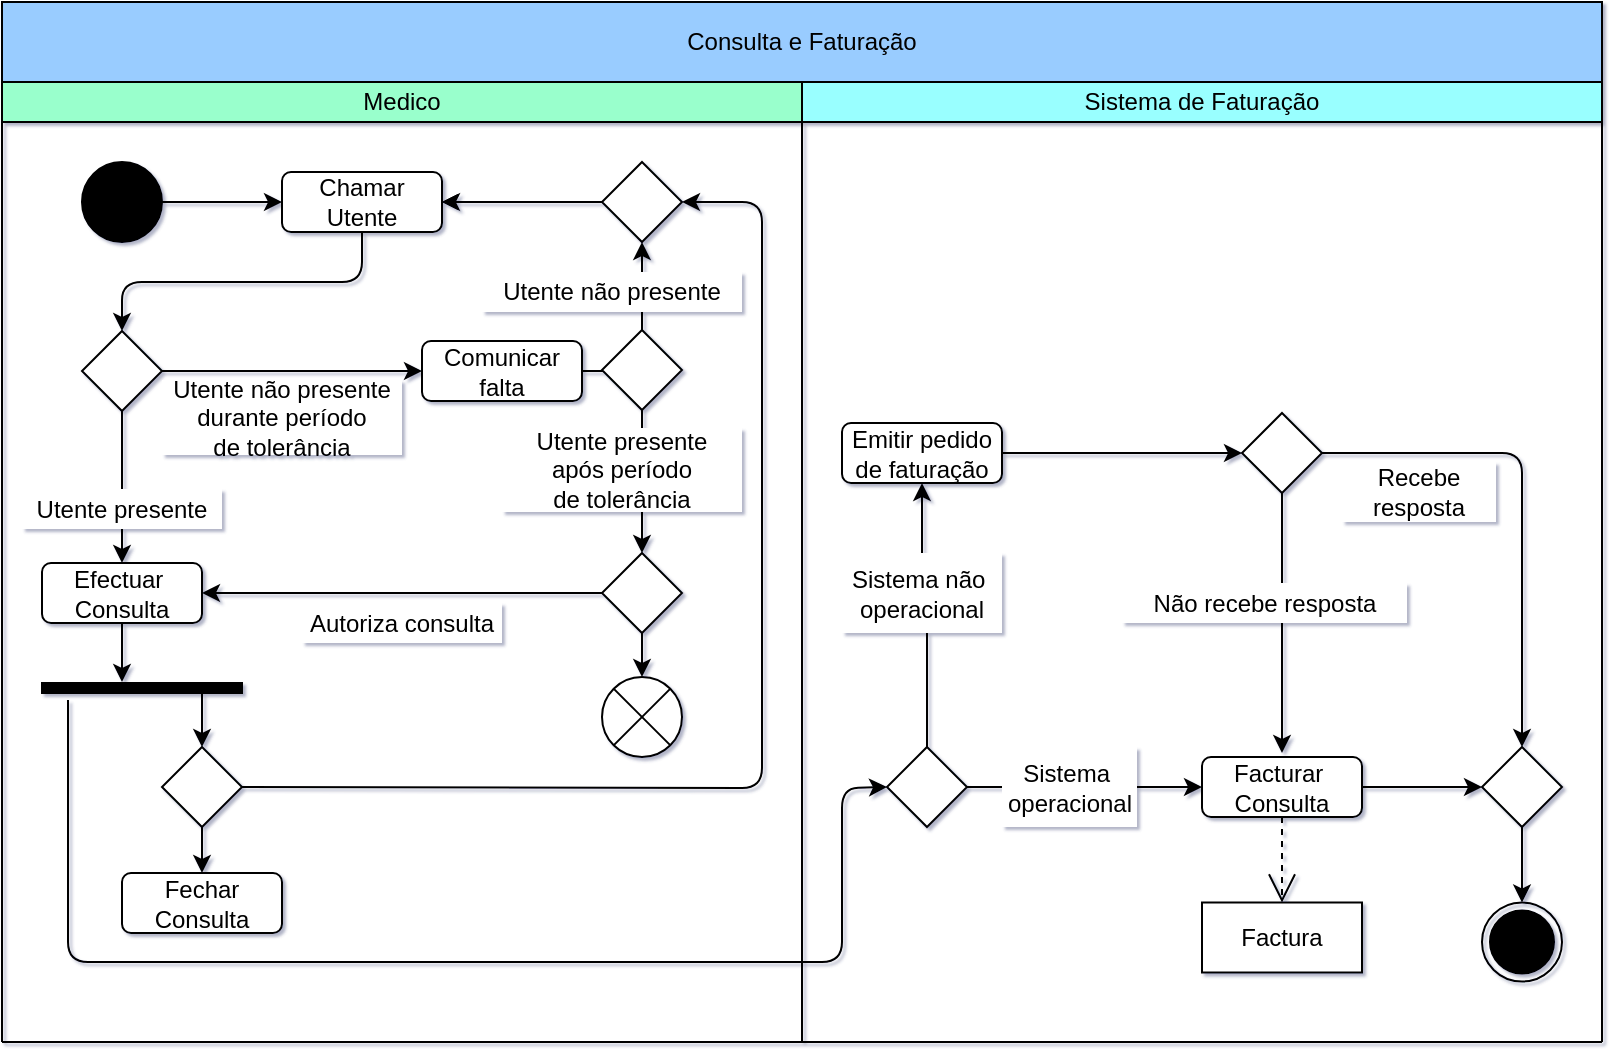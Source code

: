 <mxfile version="14.2.6" type="device"><diagram id="YFGlAYK9PAXo96AUDGe2" name="Page-1"><mxGraphModel dx="868" dy="425" grid="1" gridSize="10" guides="1" tooltips="1" connect="1" arrows="1" fold="1" page="1" pageScale="1" pageWidth="850" pageHeight="1100" background="none" math="0" shadow="1"><root><mxCell id="0"/><mxCell id="1" parent="0"/><mxCell id="7psXk7r1a1WP9reYpq1i-5" value="Medico" style="rounded=0;whiteSpace=wrap;html=1;fillColor=#99FFCC;" parent="1" vertex="1"><mxGeometry y="40" width="400" height="20" as="geometry"/></mxCell><mxCell id="7psXk7r1a1WP9reYpq1i-6" value="Sistema de Faturação" style="rounded=0;whiteSpace=wrap;html=1;fillColor=#99FFFF;" parent="1" vertex="1"><mxGeometry x="400" y="40" width="400" height="20" as="geometry"/></mxCell><mxCell id="7psXk7r1a1WP9reYpq1i-9" value="" style="endArrow=none;html=1;entryX=0;entryY=1;entryDx=0;entryDy=0;" parent="1" edge="1"><mxGeometry width="50" height="50" relative="1" as="geometry"><mxPoint x="400" y="520" as="sourcePoint"/><mxPoint x="400.0" y="40" as="targetPoint"/></mxGeometry></mxCell><mxCell id="7psXk7r1a1WP9reYpq1i-12" value="Consulta e Faturação" style="rounded=0;whiteSpace=wrap;html=1;fillColor=#99CCFF;" parent="1" vertex="1"><mxGeometry width="800" height="40" as="geometry"/></mxCell><mxCell id="bw2T76rMl5xnwU-B3HPx-27" value="Chamar&lt;br&gt;Utente" style="rounded=1;whiteSpace=wrap;html=1;fillColor=#FFFFFF;" parent="1" vertex="1"><mxGeometry x="140" y="85" width="80" height="30" as="geometry"/></mxCell><mxCell id="i6Hd0tmlhIieTVs5hyZg-30" style="edgeStyle=orthogonalEdgeStyle;rounded=0;orthogonalLoop=1;jettySize=auto;html=1;entryX=0.5;entryY=0;entryDx=0;entryDy=0;" parent="1" source="bw2T76rMl5xnwU-B3HPx-29" target="bw2T76rMl5xnwU-B3HPx-35" edge="1"><mxGeometry relative="1" as="geometry"><mxPoint x="65" y="420.5" as="targetPoint"/></mxGeometry></mxCell><mxCell id="bw2T76rMl5xnwU-B3HPx-29" value="" style="rhombus;whiteSpace=wrap;html=1;fillColor=#FFFFFF;" parent="1" vertex="1"><mxGeometry x="80" y="372.5" width="40" height="40" as="geometry"/></mxCell><mxCell id="bw2T76rMl5xnwU-B3HPx-35" value="Fechar&lt;br&gt;Consulta" style="rounded=1;whiteSpace=wrap;html=1;fillColor=#FFFFFF;" parent="1" vertex="1"><mxGeometry x="60" y="435.5" width="80" height="30" as="geometry"/></mxCell><mxCell id="bw2T76rMl5xnwU-B3HPx-41" value="" style="endArrow=classic;html=1;entryX=1;entryY=0.5;entryDx=0;entryDy=0;" parent="1" source="i6Hd0tmlhIieTVs5hyZg-3" target="bw2T76rMl5xnwU-B3HPx-27" edge="1"><mxGeometry width="50" height="50" relative="1" as="geometry"><mxPoint x="330" y="215" as="sourcePoint"/><mxPoint x="-460" y="175" as="targetPoint"/><Array as="points"/></mxGeometry></mxCell><mxCell id="i6Hd0tmlhIieTVs5hyZg-6" style="edgeStyle=orthogonalEdgeStyle;rounded=0;orthogonalLoop=1;jettySize=auto;html=1;entryX=0.5;entryY=0;entryDx=0;entryDy=0;" parent="1" source="bw2T76rMl5xnwU-B3HPx-45" target="i6Hd0tmlhIieTVs5hyZg-1" edge="1"><mxGeometry relative="1" as="geometry"/></mxCell><mxCell id="i6Hd0tmlhIieTVs5hyZg-36" style="edgeStyle=orthogonalEdgeStyle;rounded=0;orthogonalLoop=1;jettySize=auto;html=1;entryX=0;entryY=0.5;entryDx=0;entryDy=0;" parent="1" source="bw2T76rMl5xnwU-B3HPx-45" target="bw2T76rMl5xnwU-B3HPx-62" edge="1"><mxGeometry relative="1" as="geometry"/></mxCell><mxCell id="bw2T76rMl5xnwU-B3HPx-45" value="" style="rhombus;whiteSpace=wrap;html=1;fillColor=#FFFFFF;" parent="1" vertex="1"><mxGeometry x="40" y="164.5" width="40" height="40" as="geometry"/></mxCell><mxCell id="bw2T76rMl5xnwU-B3HPx-61" value="Utente não presente&lt;br&gt;durante período&lt;br&gt;de tolerância" style="text;html=1;strokeColor=none;align=center;verticalAlign=middle;whiteSpace=wrap;rounded=0;fillColor=#ffffff;" parent="1" vertex="1"><mxGeometry x="80" y="189" width="120" height="37.5" as="geometry"/></mxCell><mxCell id="bw2T76rMl5xnwU-B3HPx-67" style="edgeStyle=orthogonalEdgeStyle;rounded=0;orthogonalLoop=1;jettySize=auto;html=1;entryX=1;entryY=0.5;entryDx=0;entryDy=0;endArrow=open;endFill=0;" parent="1" source="i6Hd0tmlhIieTVs5hyZg-3" target="bw2T76rMl5xnwU-B3HPx-27" edge="1"><mxGeometry relative="1" as="geometry"><Array as="points"/></mxGeometry></mxCell><mxCell id="i6Hd0tmlhIieTVs5hyZg-22" style="edgeStyle=orthogonalEdgeStyle;rounded=0;orthogonalLoop=1;jettySize=auto;html=1;entryX=0;entryY=0.5;entryDx=0;entryDy=0;" parent="1" source="bw2T76rMl5xnwU-B3HPx-62" target="i6Hd0tmlhIieTVs5hyZg-21" edge="1"><mxGeometry relative="1" as="geometry"/></mxCell><mxCell id="bw2T76rMl5xnwU-B3HPx-62" value="Comunicar&lt;br&gt;falta" style="rounded=1;whiteSpace=wrap;html=1;fillColor=#FFFFFF;" parent="1" vertex="1"><mxGeometry x="210" y="169.5" width="80" height="30" as="geometry"/></mxCell><mxCell id="bw2T76rMl5xnwU-B3HPx-48" value="Utente presente" style="text;html=1;strokeColor=none;align=center;verticalAlign=middle;whiteSpace=wrap;rounded=0;fillColor=#ffffff;" parent="1" vertex="1"><mxGeometry x="10" y="243.5" width="100" height="20" as="geometry"/></mxCell><mxCell id="i6Hd0tmlhIieTVs5hyZg-31" style="edgeStyle=orthogonalEdgeStyle;rounded=0;orthogonalLoop=1;jettySize=auto;html=1;entryX=0.4;entryY=-0.1;entryDx=0;entryDy=0;entryPerimeter=0;" parent="1" source="i6Hd0tmlhIieTVs5hyZg-1" target="QU0b9puTm_9dcZXzaJtI-67" edge="1"><mxGeometry relative="1" as="geometry"><mxPoint x="60" y="327.5" as="targetPoint"/></mxGeometry></mxCell><mxCell id="i6Hd0tmlhIieTVs5hyZg-1" value="Efectuar&amp;nbsp;&lt;br&gt;Consulta" style="rounded=1;whiteSpace=wrap;html=1;fillColor=#FFFFFF;" parent="1" vertex="1"><mxGeometry x="20" y="280.5" width="80" height="30" as="geometry"/></mxCell><mxCell id="i6Hd0tmlhIieTVs5hyZg-3" value="" style="rhombus;whiteSpace=wrap;html=1;fillColor=#FFFFFF;" parent="1" vertex="1"><mxGeometry x="300" y="80" width="40" height="40" as="geometry"/></mxCell><mxCell id="i6Hd0tmlhIieTVs5hyZg-23" style="edgeStyle=orthogonalEdgeStyle;rounded=0;orthogonalLoop=1;jettySize=auto;html=1;entryX=0.5;entryY=1;entryDx=0;entryDy=0;" parent="1" source="i6Hd0tmlhIieTVs5hyZg-21" target="i6Hd0tmlhIieTVs5hyZg-3" edge="1"><mxGeometry relative="1" as="geometry"/></mxCell><mxCell id="QU0b9puTm_9dcZXzaJtI-82" style="edgeStyle=orthogonalEdgeStyle;rounded=1;orthogonalLoop=1;jettySize=auto;html=1;shadow=0;strokeColor=#000000;" parent="1" source="i6Hd0tmlhIieTVs5hyZg-21" target="QU0b9puTm_9dcZXzaJtI-81" edge="1"><mxGeometry relative="1" as="geometry"/></mxCell><mxCell id="i6Hd0tmlhIieTVs5hyZg-21" value="" style="rhombus;whiteSpace=wrap;html=1;fillColor=#FFFFFF;" parent="1" vertex="1"><mxGeometry x="300" y="164" width="40" height="40" as="geometry"/></mxCell><mxCell id="i6Hd0tmlhIieTVs5hyZg-26" value="Utente&amp;nbsp;presente&lt;br&gt;após período&lt;br&gt;de tolerância" style="text;html=1;strokeColor=none;align=center;verticalAlign=middle;whiteSpace=wrap;rounded=0;fillColor=#ffffff;" parent="1" vertex="1"><mxGeometry x="250" y="213" width="120" height="42" as="geometry"/></mxCell><mxCell id="i6Hd0tmlhIieTVs5hyZg-28" value="Utente não presente" style="text;html=1;strokeColor=none;align=center;verticalAlign=middle;whiteSpace=wrap;rounded=0;fillColor=#ffffff;" parent="1" vertex="1"><mxGeometry x="240" y="135" width="130" height="20" as="geometry"/></mxCell><mxCell id="i6Hd0tmlhIieTVs5hyZg-41" value="" style="endArrow=none;html=1;entryX=0;entryY=1;entryDx=0;entryDy=0;" parent="1" edge="1"><mxGeometry width="50" height="50" relative="1" as="geometry"><mxPoint x="800" y="520" as="sourcePoint"/><mxPoint x="800" y="60" as="targetPoint"/></mxGeometry></mxCell><mxCell id="i6Hd0tmlhIieTVs5hyZg-45" style="edgeStyle=orthogonalEdgeStyle;rounded=0;orthogonalLoop=1;jettySize=auto;html=1;entryX=0;entryY=0.5;entryDx=0;entryDy=0;" parent="1" source="i6Hd0tmlhIieTVs5hyZg-42" target="i6Hd0tmlhIieTVs5hyZg-44" edge="1"><mxGeometry relative="1" as="geometry"><mxPoint x="660" y="415.5" as="targetPoint"/></mxGeometry></mxCell><mxCell id="QU0b9puTm_9dcZXzaJtI-76" style="edgeStyle=orthogonalEdgeStyle;rounded=1;orthogonalLoop=1;jettySize=auto;html=1;entryX=0.5;entryY=1;entryDx=0;entryDy=0;shadow=0;strokeColor=#000000;" parent="1" source="i6Hd0tmlhIieTVs5hyZg-42" target="QU0b9puTm_9dcZXzaJtI-2" edge="1"><mxGeometry relative="1" as="geometry"/></mxCell><mxCell id="i6Hd0tmlhIieTVs5hyZg-42" value="" style="rhombus;whiteSpace=wrap;html=1;fillColor=#FFFFFF;" parent="1" vertex="1"><mxGeometry x="442.5" y="372.5" width="40" height="40" as="geometry"/></mxCell><mxCell id="QU0b9puTm_9dcZXzaJtI-80" style="edgeStyle=orthogonalEdgeStyle;rounded=1;orthogonalLoop=1;jettySize=auto;html=1;entryX=0;entryY=0.5;entryDx=0;entryDy=0;shadow=0;strokeColor=#000000;" parent="1" source="i6Hd0tmlhIieTVs5hyZg-44" target="QU0b9puTm_9dcZXzaJtI-74" edge="1"><mxGeometry relative="1" as="geometry"/></mxCell><mxCell id="i6Hd0tmlhIieTVs5hyZg-44" value="Facturar&amp;nbsp;&lt;br&gt;Consulta" style="rounded=1;whiteSpace=wrap;html=1;fillColor=#FFFFFF;" parent="1" vertex="1"><mxGeometry x="600" y="377.5" width="80" height="30" as="geometry"/></mxCell><mxCell id="QU0b9puTm_9dcZXzaJtI-72" style="edgeStyle=orthogonalEdgeStyle;rounded=1;orthogonalLoop=1;jettySize=auto;html=1;entryX=0;entryY=0.5;entryDx=0;entryDy=0;shadow=0;strokeColor=#000000;" parent="1" source="QU0b9puTm_9dcZXzaJtI-2" target="QU0b9puTm_9dcZXzaJtI-7" edge="1"><mxGeometry relative="1" as="geometry"/></mxCell><mxCell id="QU0b9puTm_9dcZXzaJtI-2" value="Emitir pedido&lt;br&gt;de faturação" style="rounded=1;whiteSpace=wrap;html=1;fillColor=#FFFFFF;" parent="1" vertex="1"><mxGeometry x="420" y="210.5" width="80" height="30" as="geometry"/></mxCell><mxCell id="QU0b9puTm_9dcZXzaJtI-4" value="Sistema não&amp;nbsp;&lt;br&gt;operacional" style="text;html=1;strokeColor=none;align=center;verticalAlign=middle;whiteSpace=wrap;rounded=0;fillColor=#ffffff;" parent="1" vertex="1"><mxGeometry x="420" y="275.5" width="80" height="40" as="geometry"/></mxCell><mxCell id="QU0b9puTm_9dcZXzaJtI-73" style="edgeStyle=orthogonalEdgeStyle;rounded=1;orthogonalLoop=1;jettySize=auto;html=1;shadow=0;strokeColor=#000000;" parent="1" source="QU0b9puTm_9dcZXzaJtI-7" edge="1"><mxGeometry relative="1" as="geometry"><mxPoint x="640" y="375.5" as="targetPoint"/></mxGeometry></mxCell><mxCell id="QU0b9puTm_9dcZXzaJtI-7" value="" style="rhombus;whiteSpace=wrap;html=1;fillColor=#FFFFFF;" parent="1" vertex="1"><mxGeometry x="620" y="205.5" width="40" height="40" as="geometry"/></mxCell><mxCell id="QU0b9puTm_9dcZXzaJtI-10" value="" style="ellipse;html=1;shape=endState;fillColor=#000000;" parent="1" vertex="1"><mxGeometry x="740" y="450.25" width="40" height="39.5" as="geometry"/></mxCell><mxCell id="QU0b9puTm_9dcZXzaJtI-12" value="Recebe &lt;br&gt;resposta" style="text;html=1;strokeColor=none;align=center;verticalAlign=middle;whiteSpace=wrap;rounded=0;fillColor=#ffffff;" parent="1" vertex="1"><mxGeometry x="670" y="230" width="77" height="30" as="geometry"/></mxCell><mxCell id="QU0b9puTm_9dcZXzaJtI-13" value="Não recebe resposta" style="text;html=1;strokeColor=none;align=center;verticalAlign=middle;whiteSpace=wrap;rounded=0;fillColor=#ffffff;" parent="1" vertex="1"><mxGeometry x="560" y="290.5" width="142.5" height="20" as="geometry"/></mxCell><mxCell id="QU0b9puTm_9dcZXzaJtI-57" value="" style="endArrow=none;html=1;" parent="1" edge="1"><mxGeometry width="50" height="50" relative="1" as="geometry"><mxPoint y="520" as="sourcePoint"/><mxPoint x="800" y="520" as="targetPoint"/></mxGeometry></mxCell><mxCell id="QU0b9puTm_9dcZXzaJtI-67" value="" style="rounded=0;whiteSpace=wrap;html=1;strokeColor=#000000;fillColor=#000000;" parent="1" vertex="1"><mxGeometry x="20" y="340.5" width="100" height="5" as="geometry"/></mxCell><mxCell id="QU0b9puTm_9dcZXzaJtI-69" value="" style="endArrow=classic;html=1;shadow=0;strokeColor=#000000;entryX=0.5;entryY=0;entryDx=0;entryDy=0;" parent="1" target="bw2T76rMl5xnwU-B3HPx-29" edge="1"><mxGeometry width="50" height="50" relative="1" as="geometry"><mxPoint x="100" y="350" as="sourcePoint"/><mxPoint x="270" y="412.5" as="targetPoint"/><Array as="points"><mxPoint x="100" y="342.5"/></Array></mxGeometry></mxCell><mxCell id="QU0b9puTm_9dcZXzaJtI-70" value="" style="endArrow=classic;html=1;shadow=0;strokeColor=#000000;entryX=0;entryY=0.5;entryDx=0;entryDy=0;" parent="1" target="i6Hd0tmlhIieTVs5hyZg-42" edge="1"><mxGeometry width="50" height="50" relative="1" as="geometry"><mxPoint x="33" y="349" as="sourcePoint"/><mxPoint x="680" y="565.5" as="targetPoint"/><Array as="points"><mxPoint x="33" y="480"/><mxPoint x="420" y="480"/><mxPoint x="420" y="393"/></Array></mxGeometry></mxCell><mxCell id="iAiIO5Q0SbPZCAIJToCs-5" style="edgeStyle=orthogonalEdgeStyle;rounded=0;orthogonalLoop=1;jettySize=auto;html=1;" parent="1" source="QU0b9puTm_9dcZXzaJtI-74" target="QU0b9puTm_9dcZXzaJtI-10" edge="1"><mxGeometry relative="1" as="geometry"/></mxCell><mxCell id="QU0b9puTm_9dcZXzaJtI-74" value="" style="rhombus;whiteSpace=wrap;html=1;fillColor=#FFFFFF;" parent="1" vertex="1"><mxGeometry x="740" y="372.5" width="40" height="40" as="geometry"/></mxCell><mxCell id="QU0b9puTm_9dcZXzaJtI-75" value="" style="endArrow=classic;html=1;shadow=0;strokeColor=#000000;exitX=1;exitY=0.5;exitDx=0;exitDy=0;entryX=0.5;entryY=0;entryDx=0;entryDy=0;" parent="1" source="QU0b9puTm_9dcZXzaJtI-7" target="QU0b9puTm_9dcZXzaJtI-74" edge="1"><mxGeometry width="50" height="50" relative="1" as="geometry"><mxPoint x="590" y="425.5" as="sourcePoint"/><mxPoint x="760" y="245.5" as="targetPoint"/><Array as="points"><mxPoint x="760" y="225.5"/></Array></mxGeometry></mxCell><mxCell id="QU0b9puTm_9dcZXzaJtI-83" style="edgeStyle=orthogonalEdgeStyle;rounded=1;orthogonalLoop=1;jettySize=auto;html=1;entryX=1;entryY=0.5;entryDx=0;entryDy=0;shadow=0;strokeColor=#000000;" parent="1" source="QU0b9puTm_9dcZXzaJtI-81" target="i6Hd0tmlhIieTVs5hyZg-1" edge="1"><mxGeometry relative="1" as="geometry"/></mxCell><mxCell id="WntsYGZFU1OqalbPke3Q-18" style="edgeStyle=orthogonalEdgeStyle;rounded=0;orthogonalLoop=1;jettySize=auto;html=1;entryX=0.5;entryY=0;entryDx=0;entryDy=0;strokeColor=#000000;" parent="1" source="QU0b9puTm_9dcZXzaJtI-81" target="QU0b9puTm_9dcZXzaJtI-85" edge="1"><mxGeometry relative="1" as="geometry"/></mxCell><mxCell id="QU0b9puTm_9dcZXzaJtI-81" value="" style="rhombus;whiteSpace=wrap;html=1;fillColor=#FFFFFF;" parent="1" vertex="1"><mxGeometry x="300" y="275.5" width="40" height="40" as="geometry"/></mxCell><mxCell id="QU0b9puTm_9dcZXzaJtI-84" value="Autoriza consulta" style="text;html=1;strokeColor=none;align=center;verticalAlign=middle;whiteSpace=wrap;rounded=0;fillColor=#ffffff;" parent="1" vertex="1"><mxGeometry x="150" y="300.5" width="100" height="20" as="geometry"/></mxCell><mxCell id="QU0b9puTm_9dcZXzaJtI-85" value="&lt;span style=&quot;color: rgba(0 , 0 , 0 , 0) ; font-family: monospace ; font-size: 0px&quot;&gt;%3CmxGraphModel%3E%3Croot%3E%3CmxCell%20id%3D%220%22%2F%3E%3CmxCell%20id%3D%221%22%20parent%3D%220%22%2F%3E%3CmxCell%20id%3D%222%22%20value%3D%22Efectuar%20consulta%22%20style%3D%22text%3Bhtml%3D1%3BstrokeColor%3Dnone%3Balign%3Dcenter%3BverticalAlign%3Dmiddle%3BwhiteSpace%3Dwrap%3Brounded%3D0%3BfillColor%3D%23ffffff%3B%22%20vertex%3D%221%22%20parent%3D%221%22%3E%3CmxGeometry%20x%3D%221390%22%20y%3D%22560%22%20width%3D%22100%22%20height%3D%2220%22%20as%3D%22geometry%22%2F%3E%3C%2FmxCell%3E%3C%2Froot%3E%3C%2FmxGraphModel%3E&lt;/span&gt;" style="shape=sumEllipse;perimeter=ellipsePerimeter;whiteSpace=wrap;html=1;backgroundOutline=1;fillColor=#FFFFFF;" parent="1" vertex="1"><mxGeometry x="300" y="337.5" width="40" height="40" as="geometry"/></mxCell><mxCell id="QU0b9puTm_9dcZXzaJtI-21" value="Factura" style="rounded=0;whiteSpace=wrap;html=1;fillColor=#ffffff;" parent="1" vertex="1"><mxGeometry x="600" y="450.25" width="80" height="35" as="geometry"/></mxCell><mxCell id="WntsYGZFU1OqalbPke3Q-1" value="" style="endArrow=open;dashed=1;endFill=0;endSize=12;html=1;exitX=0.5;exitY=1;exitDx=0;exitDy=0;" parent="1" source="i6Hd0tmlhIieTVs5hyZg-44" target="QU0b9puTm_9dcZXzaJtI-21" edge="1"><mxGeometry width="160" relative="1" as="geometry"><mxPoint x="640" y="405.5" as="sourcePoint"/><mxPoint x="640" y="475.5" as="targetPoint"/></mxGeometry></mxCell><mxCell id="WntsYGZFU1OqalbPke3Q-19" value="" style="endArrow=classic;html=1;strokeColor=#000000;exitX=1;exitY=0.5;exitDx=0;exitDy=0;entryX=1;entryY=0.5;entryDx=0;entryDy=0;" parent="1" source="bw2T76rMl5xnwU-B3HPx-29" target="i6Hd0tmlhIieTVs5hyZg-3" edge="1"><mxGeometry width="50" height="50" relative="1" as="geometry"><mxPoint x="40" y="280" as="sourcePoint"/><mxPoint x="90" y="230" as="targetPoint"/><Array as="points"><mxPoint x="380" y="393"/><mxPoint x="380" y="100"/></Array></mxGeometry></mxCell><mxCell id="WntsYGZFU1OqalbPke3Q-23" value="Sistema&amp;nbsp;&lt;br&gt;operacional" style="text;html=1;strokeColor=none;align=center;verticalAlign=middle;whiteSpace=wrap;rounded=0;fillColor=#ffffff;" parent="1" vertex="1"><mxGeometry x="500" y="372.5" width="67.5" height="40" as="geometry"/></mxCell><mxCell id="iAiIO5Q0SbPZCAIJToCs-1" value="" style="endArrow=none;html=1;entryX=0;entryY=1;entryDx=0;entryDy=0;" parent="1" edge="1"><mxGeometry width="50" height="50" relative="1" as="geometry"><mxPoint y="520" as="sourcePoint"/><mxPoint y="40" as="targetPoint"/></mxGeometry></mxCell><mxCell id="iAiIO5Q0SbPZCAIJToCs-2" value="" style="endArrow=classic;html=1;exitX=0.5;exitY=1;exitDx=0;exitDy=0;entryX=0.5;entryY=0;entryDx=0;entryDy=0;" parent="1" source="bw2T76rMl5xnwU-B3HPx-27" target="bw2T76rMl5xnwU-B3HPx-45" edge="1"><mxGeometry width="50" height="50" relative="1" as="geometry"><mxPoint x="110" y="170" as="sourcePoint"/><mxPoint x="160" y="120" as="targetPoint"/><Array as="points"><mxPoint x="180" y="140"/><mxPoint x="60" y="140"/></Array></mxGeometry></mxCell><mxCell id="iAiIO5Q0SbPZCAIJToCs-4" style="edgeStyle=orthogonalEdgeStyle;rounded=0;orthogonalLoop=1;jettySize=auto;html=1;entryX=0;entryY=0.5;entryDx=0;entryDy=0;" parent="1" source="iAiIO5Q0SbPZCAIJToCs-3" target="bw2T76rMl5xnwU-B3HPx-27" edge="1"><mxGeometry relative="1" as="geometry"/></mxCell><mxCell id="iAiIO5Q0SbPZCAIJToCs-3" value="" style="ellipse;whiteSpace=wrap;html=1;aspect=fixed;fillColor=#000000;" parent="1" vertex="1"><mxGeometry x="40" y="80" width="40" height="40" as="geometry"/></mxCell></root></mxGraphModel></diagram></mxfile>